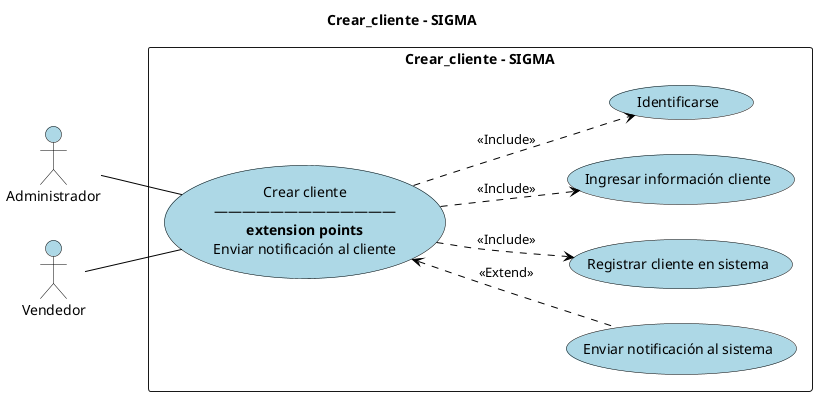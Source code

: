 @startuml CrearCliente
title Crear_cliente - SIGMA
left to right direction
skinparam backgroundColor White
skinparam usecase {
    BackgroundColor #ADD8E6
    BorderColor Black
    ArrowColor Black
}

actor Administrador
actor Vendedor

skinparam actor {
    BackgroundColor #ADD8E6
    BorderColor Black
    FontColor Black
}

rectangle "Crear_cliente - SIGMA" {
    usecase "Crear cliente\n―――――――――――――\n<b>extension points</b>\nEnviar notificación al cliente" as CU
    usecase "Enviar notificación al sistema" as GU
    usecase "Registrar cliente en sistema" as VF
    usecase "Ingresar información cliente" as VR
    usecase "Identificarse" as ID
    
}

Administrador -- CU
Vendedor -- CU

CU ..> (ID) : <<Include>>
CU ..> (VR) : <<Include>>
CU ..> (VF) : <<Include>>
CU <.. (GU) : <<Extend>>
@enduml
